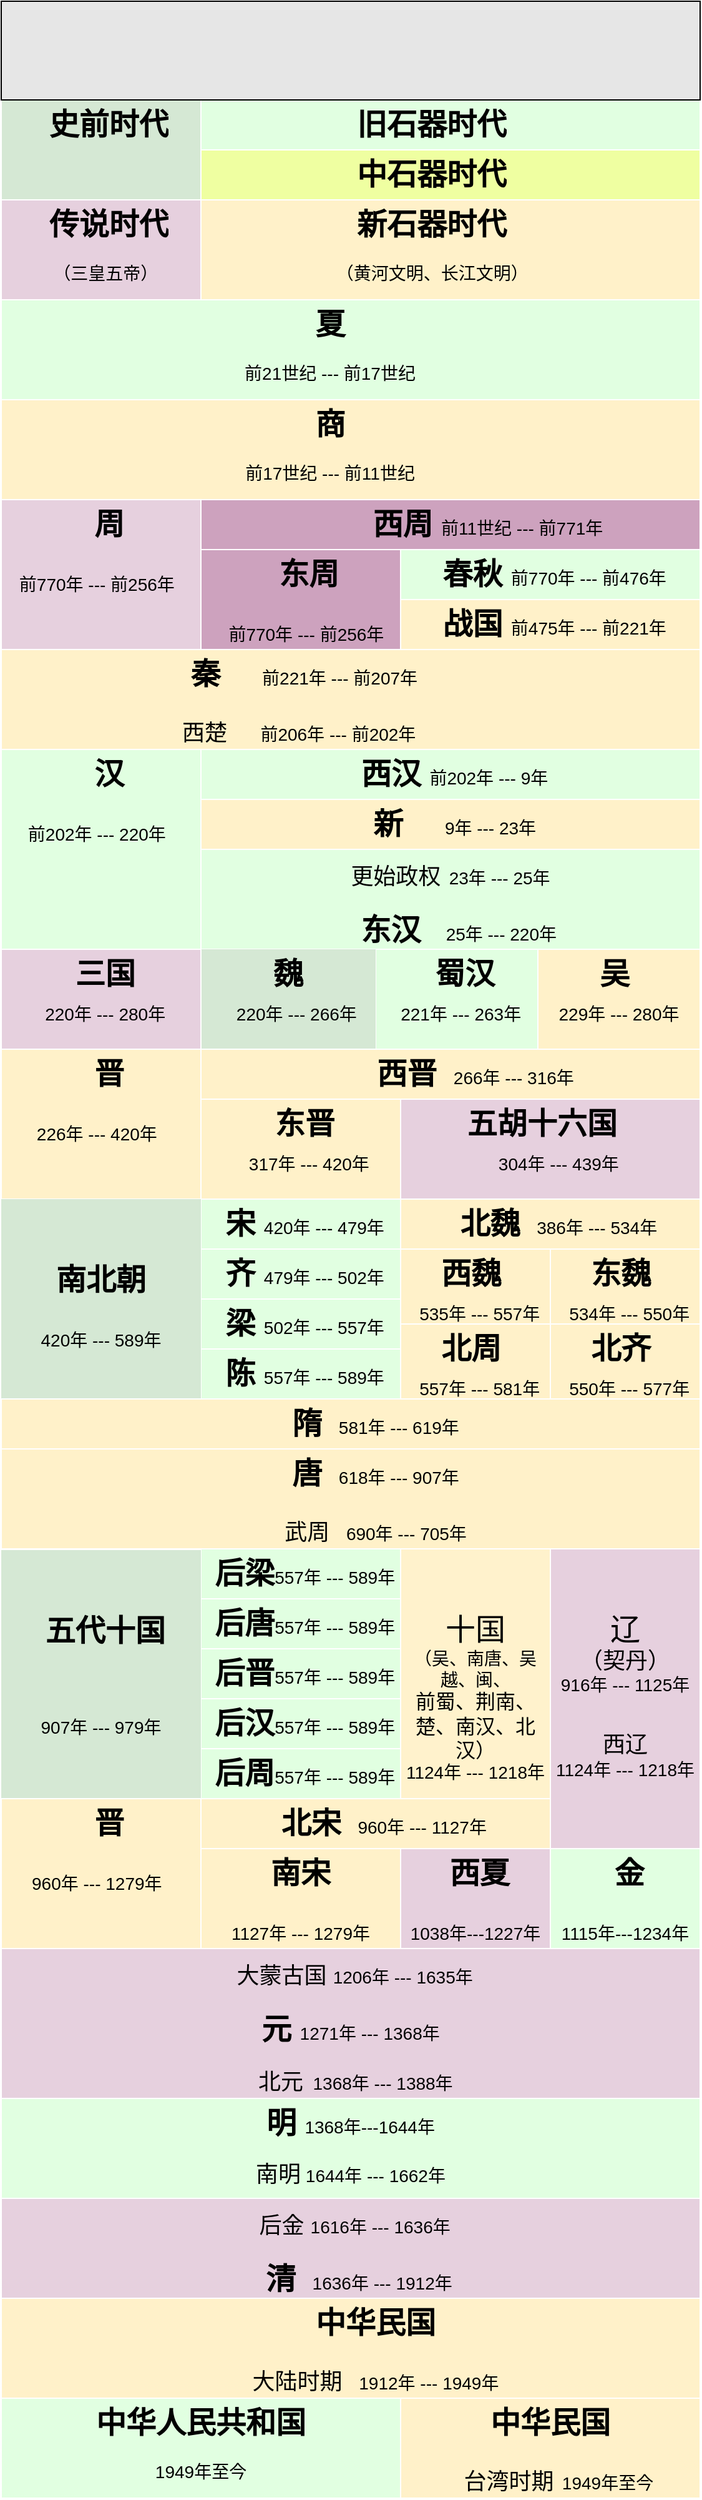 <mxfile version="22.1.0" type="github">
  <diagram id="6a731a19-8d31-9384-78a2-239565b7b9f0" name="Page-1">
    <mxGraphModel dx="1266" dy="661" grid="1" gridSize="10" guides="1" tooltips="1" connect="1" arrows="1" fold="1" page="1" pageScale="1" pageWidth="1169" pageHeight="827" background="none" math="0" shadow="0">
      <root>
        <mxCell id="0" />
        <mxCell id="1" parent="0" />
        <mxCell id="AQpUIIA8IxHW-rEb-FIZ-8" value="&lt;h1&gt;&amp;nbsp; &amp;nbsp; &amp;nbsp; &amp;nbsp; &amp;nbsp; &amp;nbsp; &amp;nbsp; &amp;nbsp; &amp;nbsp; 旧石器时代&lt;/h1&gt;" style="text;html=1;strokeColor=#FFFFFF;fillColor=#E1FFE1;spacing=5;spacingTop=-20;whiteSpace=wrap;overflow=hidden;rounded=0;" vertex="1" parent="1">
          <mxGeometry x="520" y="119" width="400" height="40" as="geometry" />
        </mxCell>
        <mxCell id="AQpUIIA8IxHW-rEb-FIZ-13" value="&lt;h1&gt;&amp;nbsp; &amp;nbsp; &amp;nbsp; &amp;nbsp; &amp;nbsp; &amp;nbsp; &amp;nbsp; &amp;nbsp; &amp;nbsp; 中石器时代&lt;/h1&gt;" style="text;html=1;strokeColor=#FFFFFF;fillColor=#EFFFA1;spacing=5;spacingTop=-20;whiteSpace=wrap;overflow=hidden;rounded=0;" vertex="1" parent="1">
          <mxGeometry x="520" y="159" width="400" height="40" as="geometry" />
        </mxCell>
        <mxCell id="AQpUIIA8IxHW-rEb-FIZ-14" value="&lt;h1&gt;&amp;nbsp; &amp;nbsp; &amp;nbsp; &amp;nbsp; &amp;nbsp; &amp;nbsp; &amp;nbsp; &amp;nbsp; &amp;nbsp; 新石器时代&lt;/h1&gt;&lt;div&gt;&amp;nbsp; &amp;nbsp; &amp;nbsp; &amp;nbsp; &amp;nbsp; &amp;nbsp; &amp;nbsp; &amp;nbsp; &amp;nbsp; &amp;nbsp; &amp;nbsp; &amp;nbsp; &amp;nbsp; &amp;nbsp; &amp;nbsp; &amp;nbsp;&lt;font style=&quot;font-size: 14px;&quot;&gt;（黄河文明、长江文明）&lt;/font&gt;&lt;/div&gt;" style="text;html=1;strokeColor=#FFFFFF;fillColor=#FFF1C9;spacing=5;spacingTop=-20;whiteSpace=wrap;overflow=hidden;rounded=0;" vertex="1" parent="1">
          <mxGeometry x="520" y="199" width="400" height="80" as="geometry" />
        </mxCell>
        <mxCell id="AQpUIIA8IxHW-rEb-FIZ-17" value="&lt;h1&gt;&amp;nbsp; &amp;nbsp; &amp;nbsp;史前时代&lt;/h1&gt;" style="text;html=1;strokeColor=#FFFFFF;fillColor=#D5E8D4;spacing=5;spacingTop=-20;whiteSpace=wrap;overflow=hidden;rounded=0;align=left;" vertex="1" parent="1">
          <mxGeometry x="360" y="119" width="160" height="80" as="geometry" />
        </mxCell>
        <mxCell id="AQpUIIA8IxHW-rEb-FIZ-18" value="&lt;h1&gt;&amp;nbsp; &amp;nbsp; &amp;nbsp;传说时代&lt;/h1&gt;&lt;div&gt;&amp;nbsp; &amp;nbsp; &amp;nbsp; &amp;nbsp; &amp;nbsp; &amp;nbsp;&lt;font style=&quot;font-size: 14px;&quot;&gt;（三皇五帝）&lt;/font&gt;&lt;/div&gt;" style="text;html=1;strokeColor=#FFFFFF;fillColor=#E6D0DE;spacing=5;spacingTop=-20;whiteSpace=wrap;overflow=hidden;rounded=0;align=left;" vertex="1" parent="1">
          <mxGeometry x="360" y="199" width="160" height="80" as="geometry" />
        </mxCell>
        <mxCell id="AQpUIIA8IxHW-rEb-FIZ-21" value="&lt;h1&gt;&amp;nbsp; &amp;nbsp; &amp;nbsp; &amp;nbsp; &amp;nbsp;西周&amp;nbsp;&lt;font style=&quot;font-weight: normal; font-size: 14px;&quot;&gt;前11世纪 --- 前771年&lt;/font&gt;&lt;/h1&gt;" style="text;html=1;strokeColor=#FFFFFF;fillColor=#CDA2BE;spacing=5;spacingTop=-20;whiteSpace=wrap;overflow=hidden;rounded=0;align=center;" vertex="1" parent="1">
          <mxGeometry x="520" y="439" width="400" height="40" as="geometry" />
        </mxCell>
        <mxCell id="AQpUIIA8IxHW-rEb-FIZ-22" value="&lt;h1&gt;&amp;nbsp;春秋&amp;nbsp;&lt;font style=&quot;font-weight: normal; font-size: 14px;&quot;&gt;前770年 --- 前476年&lt;/font&gt;&lt;/h1&gt;" style="text;html=1;strokeColor=#FFFFFF;fillColor=#E1FFE1;spacing=5;spacingTop=-20;whiteSpace=wrap;overflow=hidden;rounded=0;align=center;" vertex="1" parent="1">
          <mxGeometry x="680" y="479" width="240" height="40" as="geometry" />
        </mxCell>
        <mxCell id="AQpUIIA8IxHW-rEb-FIZ-23" value="&lt;h1&gt;&amp;nbsp;战国&amp;nbsp;&lt;font style=&quot;font-weight: normal; font-size: 14px;&quot;&gt;前475年 --- 前221年&lt;/font&gt;&lt;/h1&gt;" style="text;html=1;strokeColor=#FFFFFF;fillColor=#FFF1C9;spacing=5;spacingTop=-20;whiteSpace=wrap;overflow=hidden;rounded=0;align=center;" vertex="1" parent="1">
          <mxGeometry x="680" y="519" width="240" height="40" as="geometry" />
        </mxCell>
        <mxCell id="AQpUIIA8IxHW-rEb-FIZ-24" value="&lt;h1&gt;&amp;nbsp; 东周&lt;/h1&gt;&lt;h1&gt;&lt;span style=&quot;font-weight: normal;&quot;&gt;&lt;font style=&quot;font-size: 14px;&quot;&gt;&amp;nbsp; &amp;nbsp; 前770年 --- 前256年&lt;/font&gt;&lt;/span&gt;&amp;nbsp;&lt;/h1&gt;" style="text;html=1;strokeColor=#FFFFFF;fillColor=#CDA2BE;spacing=5;spacingTop=-20;whiteSpace=wrap;overflow=hidden;rounded=0;align=center;" vertex="1" parent="1">
          <mxGeometry x="520" y="479" width="160" height="80" as="geometry" />
        </mxCell>
        <mxCell id="AQpUIIA8IxHW-rEb-FIZ-27" value="&lt;h1&gt;&amp;nbsp; &amp;nbsp; &amp;nbsp; &amp;nbsp; &amp;nbsp; &amp;nbsp; &amp;nbsp; &amp;nbsp; &amp;nbsp; &amp;nbsp; &amp;nbsp; 秦&amp;nbsp; &amp;nbsp; &amp;nbsp;&lt;span style=&quot;font-weight: normal;&quot;&gt;&lt;font style=&quot;font-size: 14px;&quot;&gt;前221年 --- 前207年&lt;/font&gt;&lt;/span&gt;&lt;/h1&gt;&lt;div&gt;&lt;h1 style=&quot;border-color: var(--border-color);&quot;&gt;&amp;nbsp; &amp;nbsp; &amp;nbsp; &amp;nbsp; &amp;nbsp; &amp;nbsp; &amp;nbsp; &amp;nbsp; &amp;nbsp; &amp;nbsp; &amp;nbsp;&lt;span style=&quot;font-weight: normal;&quot;&gt;&lt;font style=&quot;font-size: 18px;&quot;&gt;西楚&lt;/font&gt;&amp;nbsp; &amp;nbsp;&amp;nbsp;&lt;/span&gt;&lt;font style=&quot;font-size: 14px; font-weight: normal;&quot;&gt;前206年 --- 前202年&lt;/font&gt;&lt;/h1&gt;&lt;/div&gt;" style="text;html=1;strokeColor=#FFFFFF;fillColor=#FFF1C9;spacing=5;spacingTop=-20;whiteSpace=wrap;overflow=hidden;rounded=0;" vertex="1" parent="1">
          <mxGeometry x="360" y="559" width="560" height="80" as="geometry" />
        </mxCell>
        <mxCell id="AQpUIIA8IxHW-rEb-FIZ-28" value="&lt;h1&gt;&amp;nbsp; 汉&lt;/h1&gt;&lt;h1&gt;&lt;span style=&quot;font-weight: normal;&quot;&gt;&lt;font style=&quot;font-size: 14px;&quot;&gt;前202年 --- 220年&lt;/font&gt;&lt;/span&gt;&amp;nbsp;&lt;/h1&gt;" style="text;html=1;strokeColor=#FFFFFF;fillColor=#E1FFE1;spacing=5;spacingTop=-20;whiteSpace=wrap;overflow=hidden;rounded=0;align=center;" vertex="1" parent="1">
          <mxGeometry x="360" y="639" width="160" height="160" as="geometry" />
        </mxCell>
        <mxCell id="AQpUIIA8IxHW-rEb-FIZ-19" value="&lt;h1&gt;&amp;nbsp; &amp;nbsp; &amp;nbsp; &amp;nbsp; &amp;nbsp; &amp;nbsp; &amp;nbsp; &amp;nbsp; &amp;nbsp; &amp;nbsp; &amp;nbsp; &amp;nbsp; &amp;nbsp; &amp;nbsp; &amp;nbsp; &amp;nbsp; &amp;nbsp; &amp;nbsp; &amp;nbsp;夏&lt;/h1&gt;&lt;div&gt;&amp;nbsp; &amp;nbsp; &amp;nbsp; &amp;nbsp; &amp;nbsp; &amp;nbsp; &amp;nbsp; &amp;nbsp; &amp;nbsp; &amp;nbsp; &amp;nbsp; &amp;nbsp; &amp;nbsp; &amp;nbsp; &amp;nbsp; &amp;nbsp; &amp;nbsp; &amp;nbsp; &amp;nbsp; &amp;nbsp; &amp;nbsp; &amp;nbsp; &amp;nbsp; &amp;nbsp; &amp;nbsp; &amp;nbsp; &amp;nbsp; &amp;nbsp; &amp;nbsp;&lt;font style=&quot;font-size: 14px;&quot;&gt;前21世纪 --- 前17世纪&lt;/font&gt;&lt;/div&gt;" style="text;html=1;strokeColor=#FFFFFF;fillColor=#E1FFE1;spacing=5;spacingTop=-20;whiteSpace=wrap;overflow=hidden;rounded=0;" vertex="1" parent="1">
          <mxGeometry x="360" y="279" width="560" height="80" as="geometry" />
        </mxCell>
        <mxCell id="AQpUIIA8IxHW-rEb-FIZ-20" value="&lt;h1&gt;&amp;nbsp; &amp;nbsp; &amp;nbsp; &amp;nbsp; &amp;nbsp; &amp;nbsp; &amp;nbsp; &amp;nbsp; &amp;nbsp; &amp;nbsp; &amp;nbsp; &amp;nbsp; &amp;nbsp; &amp;nbsp; &amp;nbsp; &amp;nbsp; &amp;nbsp; &amp;nbsp; &amp;nbsp;商&lt;/h1&gt;&lt;div&gt;&amp;nbsp; &amp;nbsp; &amp;nbsp; &amp;nbsp; &amp;nbsp; &amp;nbsp; &amp;nbsp; &amp;nbsp; &amp;nbsp; &amp;nbsp; &amp;nbsp; &amp;nbsp; &amp;nbsp; &amp;nbsp; &amp;nbsp; &amp;nbsp; &amp;nbsp; &amp;nbsp; &amp;nbsp; &amp;nbsp; &amp;nbsp; &amp;nbsp; &amp;nbsp; &amp;nbsp; &amp;nbsp; &amp;nbsp; &amp;nbsp; &amp;nbsp;&amp;nbsp;&lt;font style=&quot;font-size: 14px;&quot;&gt; 前17世纪 --- 前11世纪&lt;/font&gt;&lt;/div&gt;" style="text;html=1;strokeColor=#FFFFFF;fillColor=#FFF1C9;spacing=5;spacingTop=-20;whiteSpace=wrap;overflow=hidden;rounded=0;" vertex="1" parent="1">
          <mxGeometry x="360" y="359" width="560" height="80" as="geometry" />
        </mxCell>
        <mxCell id="AQpUIIA8IxHW-rEb-FIZ-26" value="&lt;h1&gt;&amp;nbsp; 周&lt;/h1&gt;&lt;h1&gt;&lt;span style=&quot;font-weight: normal;&quot;&gt;&lt;font style=&quot;font-size: 14px;&quot;&gt;前770年 --- 前256年&lt;/font&gt;&lt;/span&gt;&amp;nbsp;&lt;/h1&gt;" style="text;html=1;strokeColor=#FFFFFF;fillColor=#E6D0DE;spacing=5;spacingTop=-20;whiteSpace=wrap;overflow=hidden;rounded=0;align=center;" vertex="1" parent="1">
          <mxGeometry x="360" y="439" width="160" height="120" as="geometry" />
        </mxCell>
        <mxCell id="AQpUIIA8IxHW-rEb-FIZ-29" value="&lt;h1&gt;&amp;nbsp;西汉&amp;nbsp;&lt;font style=&quot;font-weight: normal; font-size: 14px;&quot;&gt;前202年 --- 9年&lt;/font&gt;&lt;/h1&gt;" style="text;html=1;strokeColor=#FFFFFF;fillColor=#E1FFE1;spacing=5;spacingTop=-20;whiteSpace=wrap;overflow=hidden;rounded=0;align=center;" vertex="1" parent="1">
          <mxGeometry x="520" y="639" width="400" height="40" as="geometry" />
        </mxCell>
        <mxCell id="AQpUIIA8IxHW-rEb-FIZ-30" value="&lt;h1&gt;&lt;span style=&quot;font-weight: normal;&quot;&gt;&lt;font style=&quot;font-size: 18px;&quot;&gt;更始政权&lt;/font&gt;&lt;/span&gt;&amp;nbsp;&lt;font style=&quot;font-weight: normal; font-size: 14px;&quot;&gt;23年 --- 25年&lt;/font&gt;&lt;/h1&gt;&lt;h1&gt;&amp;nbsp; 东汉&amp;nbsp; &amp;nbsp;&lt;font style=&quot;font-size: 14px; font-weight: normal;&quot;&gt;25年 --- 220年&lt;/font&gt;&lt;/h1&gt;" style="text;html=1;strokeColor=#FFFFFF;fillColor=#E1FFE1;spacing=5;spacingTop=-20;whiteSpace=wrap;overflow=hidden;rounded=0;align=center;" vertex="1" parent="1">
          <mxGeometry x="520" y="719" width="400" height="80" as="geometry" />
        </mxCell>
        <mxCell id="AQpUIIA8IxHW-rEb-FIZ-31" value="&lt;h1&gt;&amp;nbsp;新&amp;nbsp; &amp;nbsp; &amp;nbsp;&lt;font style=&quot;font-weight: normal; font-size: 14px;&quot;&gt;9年 --- 23年&lt;/font&gt;&lt;/h1&gt;" style="text;html=1;strokeColor=#FFFFFF;fillColor=#FFF1C9;spacing=5;spacingTop=-20;whiteSpace=wrap;overflow=hidden;rounded=0;align=center;" vertex="1" parent="1">
          <mxGeometry x="520" y="679" width="400" height="40" as="geometry" />
        </mxCell>
        <mxCell id="AQpUIIA8IxHW-rEb-FIZ-34" value="&lt;h1&gt;&amp;nbsp; &amp;nbsp; &amp;nbsp;蜀汉&amp;nbsp; &amp;nbsp; &amp;nbsp;&lt;font style=&quot;font-size: 14px; font-weight: normal;&quot;&gt;221&lt;font style=&quot;background-color: initial;&quot;&gt;年 --- 263年&lt;/font&gt;&lt;/font&gt;&lt;/h1&gt;" style="text;html=1;strokeColor=#FFFFFF;fillColor=#E1FFE1;spacing=5;spacingTop=-20;whiteSpace=wrap;overflow=hidden;rounded=0;align=center;" vertex="1" parent="1">
          <mxGeometry x="660" y="799" width="130" height="80" as="geometry" />
        </mxCell>
        <mxCell id="AQpUIIA8IxHW-rEb-FIZ-35" value="&lt;h1&gt;&amp;nbsp; &amp;nbsp; &amp;nbsp; 吴&amp;nbsp; &amp;nbsp; &amp;nbsp; &amp;nbsp; &lt;font style=&quot;font-size: 14px;&quot;&gt;&lt;span style=&quot;font-weight: normal;&quot;&gt;22&lt;font style=&quot;&quot;&gt;9年&lt;/font&gt;&lt;/span&gt;&lt;font style=&quot;font-weight: normal;&quot;&gt; --- 280年&lt;/font&gt;&lt;/font&gt;&lt;/h1&gt;" style="text;html=1;strokeColor=#FFFFFF;fillColor=#FFF1C9;spacing=5;spacingTop=-20;whiteSpace=wrap;overflow=hidden;rounded=0;align=center;" vertex="1" parent="1">
          <mxGeometry x="790" y="799" width="130" height="80" as="geometry" />
        </mxCell>
        <mxCell id="AQpUIIA8IxHW-rEb-FIZ-36" value="&lt;h1&gt;&amp;nbsp; &amp;nbsp; &amp;nbsp;魏&amp;nbsp; &amp;nbsp; &amp;nbsp; &amp;nbsp;&amp;nbsp;&lt;font style=&quot;font-size: 14px; font-weight: normal;&quot;&gt;220&lt;font style=&quot;background-color: initial;&quot;&gt;年 --- 266年&lt;/font&gt;&lt;/font&gt;&lt;/h1&gt;" style="text;html=1;strokeColor=none;fillColor=#D5E8D4;spacing=5;spacingTop=-20;whiteSpace=wrap;overflow=hidden;rounded=0;align=center;" vertex="1" parent="1">
          <mxGeometry x="520" y="799" width="140" height="80" as="geometry" />
        </mxCell>
        <mxCell id="AQpUIIA8IxHW-rEb-FIZ-37" value="&lt;h1&gt;&amp;nbsp; &amp;nbsp; &amp;nbsp; &amp;nbsp; 三国&amp;nbsp; &amp;nbsp; &amp;nbsp; &amp;nbsp; &amp;nbsp;&lt;font style=&quot;font-size: 14px; font-weight: normal;&quot;&gt;220&lt;font style=&quot;background-color: initial;&quot;&gt;年 --- 280年&lt;/font&gt;&lt;/font&gt;&lt;/h1&gt;" style="text;html=1;strokeColor=#FFFFFF;fillColor=#E6D0DE;spacing=5;spacingTop=-20;whiteSpace=wrap;overflow=hidden;rounded=0;align=center;shadow=0;" vertex="1" parent="1">
          <mxGeometry x="360" y="799" width="160" height="80" as="geometry" />
        </mxCell>
        <mxCell id="AQpUIIA8IxHW-rEb-FIZ-39" value="&lt;h1&gt;&amp;nbsp; &amp;nbsp; &amp;nbsp; 西晋&amp;nbsp;&amp;nbsp;&lt;font style=&quot;font-size: 14px;&quot;&gt;&lt;span style=&quot;font-weight: normal;&quot;&gt;266&lt;font style=&quot;&quot;&gt;年&lt;/font&gt;&lt;/span&gt;&lt;font style=&quot;font-weight: normal;&quot;&gt; --- 316年&lt;/font&gt;&lt;/font&gt;&lt;/h1&gt;" style="text;html=1;strokeColor=#FFFFFF;fillColor=#FFF1C9;spacing=5;spacingTop=-20;whiteSpace=wrap;overflow=hidden;rounded=0;align=center;" vertex="1" parent="1">
          <mxGeometry x="520" y="879" width="400" height="40" as="geometry" />
        </mxCell>
        <mxCell id="AQpUIIA8IxHW-rEb-FIZ-40" value="&lt;h1&gt;&amp;nbsp; 晋&lt;/h1&gt;&lt;h1&gt;&lt;span style=&quot;font-weight: normal;&quot;&gt;&lt;font style=&quot;font-size: 14px;&quot;&gt;226年 --- 420年&lt;/font&gt;&lt;/span&gt;&amp;nbsp;&lt;/h1&gt;" style="text;html=1;strokeColor=#FFFFFF;fillColor=#FFF1C9;spacing=5;spacingTop=-20;whiteSpace=wrap;overflow=hidden;rounded=0;align=center;" vertex="1" parent="1">
          <mxGeometry x="360" y="879" width="160" height="120" as="geometry" />
        </mxCell>
        <mxCell id="AQpUIIA8IxHW-rEb-FIZ-41" value="&lt;h1&gt;&amp;nbsp; &amp;nbsp; &amp;nbsp; 东晋&amp;nbsp; &amp;nbsp; &amp;nbsp; &amp;nbsp;&amp;nbsp;&lt;font style=&quot;font-size: 14px;&quot;&gt;&lt;span style=&quot;font-weight: normal;&quot;&gt;317&lt;font style=&quot;&quot;&gt;年&lt;/font&gt;&lt;/span&gt;&lt;font style=&quot;font-weight: normal;&quot;&gt; --- 420年&lt;/font&gt;&lt;/font&gt;&lt;/h1&gt;" style="text;html=1;strokeColor=#FFFFFF;fillColor=#FFF1C9;spacing=5;spacingTop=-20;whiteSpace=wrap;overflow=hidden;rounded=0;align=center;" vertex="1" parent="1">
          <mxGeometry x="520" y="919" width="160" height="80" as="geometry" />
        </mxCell>
        <mxCell id="AQpUIIA8IxHW-rEb-FIZ-42" value="&lt;h1&gt;&amp;nbsp; &amp;nbsp; &amp;nbsp;五胡十六国&amp;nbsp; &amp;nbsp; &amp;nbsp; &amp;nbsp; &amp;nbsp;&amp;nbsp;&lt;font style=&quot;font-size: 14px; font-weight: normal;&quot;&gt;304&lt;font style=&quot;background-color: initial;&quot;&gt;年 --- 439年&lt;/font&gt;&lt;/font&gt;&lt;/h1&gt;" style="text;html=1;strokeColor=#FFFFFF;fillColor=#E6D0DE;spacing=5;spacingTop=-20;whiteSpace=wrap;overflow=hidden;rounded=0;align=center;shadow=0;" vertex="1" parent="1">
          <mxGeometry x="680" y="919" width="240" height="80" as="geometry" />
        </mxCell>
        <mxCell id="AQpUIIA8IxHW-rEb-FIZ-43" value="&lt;h1&gt;&amp;nbsp;宋&amp;nbsp;&lt;font style=&quot;font-weight: normal; font-size: 14px;&quot;&gt;420年 --- 479年&lt;/font&gt;&lt;/h1&gt;" style="text;html=1;strokeColor=#FFFFFF;fillColor=#E1FFE1;spacing=5;spacingTop=-20;whiteSpace=wrap;overflow=hidden;rounded=0;align=center;" vertex="1" parent="1">
          <mxGeometry x="520" y="999" width="160" height="40" as="geometry" />
        </mxCell>
        <mxCell id="AQpUIIA8IxHW-rEb-FIZ-44" value="&lt;h1&gt;&amp;nbsp;齐&amp;nbsp;&lt;font style=&quot;font-weight: normal; font-size: 14px;&quot;&gt;479年 --- 502年&lt;/font&gt;&lt;/h1&gt;" style="text;html=1;strokeColor=#FFFFFF;fillColor=#E1FFE1;spacing=5;spacingTop=-20;whiteSpace=wrap;overflow=hidden;rounded=0;align=center;" vertex="1" parent="1">
          <mxGeometry x="520" y="1039" width="160" height="40" as="geometry" />
        </mxCell>
        <mxCell id="AQpUIIA8IxHW-rEb-FIZ-45" value="&lt;h1&gt;&amp;nbsp;梁&amp;nbsp;&lt;font style=&quot;font-weight: normal; font-size: 14px;&quot;&gt;502年 --- 557年&lt;/font&gt;&lt;/h1&gt;" style="text;html=1;strokeColor=#FFFFFF;fillColor=#E1FFE1;spacing=5;spacingTop=-20;whiteSpace=wrap;overflow=hidden;rounded=0;align=center;" vertex="1" parent="1">
          <mxGeometry x="520" y="1079" width="160" height="40" as="geometry" />
        </mxCell>
        <mxCell id="AQpUIIA8IxHW-rEb-FIZ-46" value="&lt;h1&gt;&amp;nbsp;陈&amp;nbsp;&lt;font style=&quot;font-weight: normal; font-size: 14px;&quot;&gt;557年 --- 589年&lt;/font&gt;&lt;/h1&gt;" style="text;html=1;strokeColor=#FFFFFF;fillColor=#E1FFE1;spacing=5;spacingTop=-20;whiteSpace=wrap;overflow=hidden;rounded=0;align=center;" vertex="1" parent="1">
          <mxGeometry x="520" y="1119" width="160" height="40" as="geometry" />
        </mxCell>
        <mxCell id="AQpUIIA8IxHW-rEb-FIZ-47" value="&lt;h1&gt;&amp;nbsp; 北魏&amp;nbsp;&amp;nbsp;&lt;font style=&quot;font-size: 14px;&quot;&gt;&lt;span style=&quot;font-weight: normal;&quot;&gt;386&lt;font style=&quot;&quot;&gt;年&lt;/font&gt;&lt;/span&gt;&lt;font style=&quot;font-weight: normal;&quot;&gt; --- 534年&lt;/font&gt;&lt;/font&gt;&lt;/h1&gt;" style="text;html=1;strokeColor=#FFFFFF;fillColor=#FFF1C9;spacing=5;spacingTop=-20;whiteSpace=wrap;overflow=hidden;rounded=0;align=center;" vertex="1" parent="1">
          <mxGeometry x="680" y="999" width="240" height="40" as="geometry" />
        </mxCell>
        <mxCell id="AQpUIIA8IxHW-rEb-FIZ-48" value="&lt;h1&gt;&amp;nbsp; 西魏&amp;nbsp; &amp;nbsp; &amp;nbsp;&lt;font style=&quot;font-size: 14px;&quot;&gt;&lt;span style=&quot;font-weight: normal;&quot;&gt;535&lt;font style=&quot;&quot;&gt;年&lt;/font&gt;&lt;/span&gt;&lt;font style=&quot;font-weight: normal;&quot;&gt; --- 557年&lt;/font&gt;&lt;/font&gt;&lt;/h1&gt;" style="text;html=1;strokeColor=#FFFFFF;fillColor=#FFF1C9;spacing=5;spacingTop=-20;whiteSpace=wrap;overflow=hidden;rounded=0;align=center;" vertex="1" parent="1">
          <mxGeometry x="680" y="1039" width="120" height="60" as="geometry" />
        </mxCell>
        <mxCell id="AQpUIIA8IxHW-rEb-FIZ-49" value="&lt;h1&gt;&amp;nbsp; 东魏&amp;nbsp; &amp;nbsp; &amp;nbsp;&lt;font style=&quot;font-size: 14px;&quot;&gt;&lt;span style=&quot;font-weight: normal;&quot;&gt;534&lt;font style=&quot;&quot;&gt;年&lt;/font&gt;&lt;/span&gt;&lt;font style=&quot;font-weight: normal;&quot;&gt; --- 550年&lt;/font&gt;&lt;/font&gt;&lt;/h1&gt;" style="text;html=1;strokeColor=#FFFFFF;fillColor=#FFF1C9;spacing=5;spacingTop=-20;whiteSpace=wrap;overflow=hidden;rounded=0;align=center;" vertex="1" parent="1">
          <mxGeometry x="800" y="1039" width="120" height="60" as="geometry" />
        </mxCell>
        <mxCell id="AQpUIIA8IxHW-rEb-FIZ-50" value="&lt;h1&gt;&amp;nbsp; 北周&amp;nbsp; &amp;nbsp; &amp;nbsp;&lt;font style=&quot;font-size: 14px;&quot;&gt;&lt;span style=&quot;font-weight: normal;&quot;&gt;557&lt;font style=&quot;&quot;&gt;年&lt;/font&gt;&lt;/span&gt;&lt;font style=&quot;font-weight: normal;&quot;&gt; --- 581年&lt;/font&gt;&lt;/font&gt;&lt;/h1&gt;" style="text;html=1;strokeColor=#FFFFFF;fillColor=#FFF1C9;spacing=5;spacingTop=-20;whiteSpace=wrap;overflow=hidden;rounded=0;align=center;" vertex="1" parent="1">
          <mxGeometry x="680" y="1099" width="120" height="60" as="geometry" />
        </mxCell>
        <mxCell id="AQpUIIA8IxHW-rEb-FIZ-51" value="&lt;h1&gt;&amp;nbsp; 北齐&amp;nbsp; &amp;nbsp; &amp;nbsp;&lt;font style=&quot;font-size: 14px;&quot;&gt;&lt;span style=&quot;font-weight: normal;&quot;&gt;550&lt;font style=&quot;&quot;&gt;年&lt;/font&gt;&lt;/span&gt;&lt;font style=&quot;font-weight: normal;&quot;&gt; --- 577年&lt;/font&gt;&lt;/font&gt;&lt;/h1&gt;" style="text;html=1;strokeColor=#FFFFFF;fillColor=#FFF1C9;spacing=5;spacingTop=-20;whiteSpace=wrap;overflow=hidden;rounded=0;align=center;" vertex="1" parent="1">
          <mxGeometry x="800" y="1099" width="120" height="60" as="geometry" />
        </mxCell>
        <mxCell id="AQpUIIA8IxHW-rEb-FIZ-52" value="&lt;h1&gt;&amp;nbsp; &amp;nbsp; &amp;nbsp;&lt;/h1&gt;&lt;h1&gt;&amp;nbsp; &amp;nbsp; &amp;nbsp;南北朝&amp;nbsp; &amp;nbsp; &amp;nbsp;&lt;/h1&gt;&lt;h1&gt;&lt;font style=&quot;font-size: 14px; font-weight: normal; background-color: initial;&quot;&gt;420年 --- 589年&lt;/font&gt;&lt;br&gt;&lt;/h1&gt;" style="text;html=1;strokeColor=none;fillColor=#D5E8D4;spacing=5;spacingTop=-20;whiteSpace=wrap;overflow=hidden;rounded=0;align=center;" vertex="1" parent="1">
          <mxGeometry x="360" y="999" width="160" height="160" as="geometry" />
        </mxCell>
        <mxCell id="AQpUIIA8IxHW-rEb-FIZ-55" value="&lt;h1&gt;&amp;nbsp; &amp;nbsp; &amp;nbsp; 隋&amp;nbsp;&amp;nbsp;&lt;font style=&quot;font-size: 14px;&quot;&gt;&lt;span style=&quot;font-weight: normal;&quot;&gt;581&lt;font style=&quot;&quot;&gt;年&lt;/font&gt;&lt;/span&gt;&lt;font style=&quot;font-weight: normal;&quot;&gt; --- 619年&lt;/font&gt;&lt;/font&gt;&lt;/h1&gt;" style="text;html=1;strokeColor=#FFFFFF;fillColor=#FFF1C9;spacing=5;spacingTop=-20;whiteSpace=wrap;overflow=hidden;rounded=0;align=center;" vertex="1" parent="1">
          <mxGeometry x="360" y="1159" width="560" height="40" as="geometry" />
        </mxCell>
        <mxCell id="AQpUIIA8IxHW-rEb-FIZ-56" value="&lt;h1&gt;&amp;nbsp; &amp;nbsp; &amp;nbsp; 唐&amp;nbsp;&amp;nbsp;&lt;font style=&quot;font-size: 14px;&quot;&gt;&lt;span style=&quot;font-weight: normal;&quot;&gt;618&lt;font style=&quot;&quot;&gt;年&lt;/font&gt;&lt;/span&gt;&lt;font style=&quot;font-weight: normal;&quot;&gt; --- 907年&lt;/font&gt;&lt;/font&gt;&lt;/h1&gt;&lt;h1&gt;&amp;nbsp; &amp;nbsp; &amp;nbsp; &lt;span style=&quot;font-weight: normal;&quot;&gt;&lt;font style=&quot;font-size: 18px;&quot;&gt;武周&lt;/font&gt;&lt;/span&gt;&amp;nbsp;&amp;nbsp;&lt;font style=&quot;font-weight: normal; background-color: initial; border-color: var(--border-color); font-size: 14px;&quot;&gt;690&lt;font style=&quot;border-color: var(--border-color);&quot;&gt;年&lt;/font&gt;&lt;font style=&quot;border-color: var(--border-color);&quot;&gt;&amp;nbsp;--- 705年&lt;/font&gt;&lt;/font&gt;&lt;/h1&gt;" style="text;html=1;strokeColor=#FFFFFF;fillColor=#FFF1C9;spacing=5;spacingTop=-20;whiteSpace=wrap;overflow=hidden;rounded=0;align=center;" vertex="1" parent="1">
          <mxGeometry x="360" y="1199" width="560" height="80" as="geometry" />
        </mxCell>
        <mxCell id="AQpUIIA8IxHW-rEb-FIZ-57" value="&lt;h1&gt;&amp;nbsp;后梁&lt;font style=&quot;font-weight: normal; font-size: 14px;&quot;&gt;557年 --- 589年&lt;/font&gt;&lt;/h1&gt;" style="text;html=1;strokeColor=#FFFFFF;fillColor=#E1FFE1;spacing=5;spacingTop=-20;whiteSpace=wrap;overflow=hidden;rounded=0;align=center;" vertex="1" parent="1">
          <mxGeometry x="520" y="1279" width="160" height="40" as="geometry" />
        </mxCell>
        <mxCell id="AQpUIIA8IxHW-rEb-FIZ-58" value="&lt;h1&gt;&lt;br&gt;&lt;/h1&gt;&lt;div&gt;&lt;font style=&quot;font-size: 24px;&quot;&gt;辽&lt;/font&gt;&lt;/div&gt;&lt;div&gt;&lt;font style=&quot;font-size: 18px;&quot;&gt;（契丹）&lt;/font&gt;&lt;/div&gt;&lt;div&gt;&lt;font style=&quot;font-size: 14px;&quot;&gt;916年 --- 1125年&lt;/font&gt;&lt;/div&gt;&lt;div&gt;&lt;br&gt;&lt;/div&gt;&lt;div&gt;&lt;br&gt;&lt;/div&gt;&lt;div&gt;&lt;font style=&quot;font-size: 18px;&quot;&gt;西辽&lt;/font&gt;&lt;/div&gt;&lt;div&gt;&lt;font style=&quot;font-size: 14px;&quot;&gt;1124年 --- 1218年&lt;/font&gt;&lt;/div&gt;" style="text;html=1;strokeColor=#FFFFFF;fillColor=#E6D0DE;spacing=5;spacingTop=-20;whiteSpace=wrap;overflow=hidden;rounded=0;align=center;shadow=0;" vertex="1" parent="1">
          <mxGeometry x="800" y="1279" width="120" height="240" as="geometry" />
        </mxCell>
        <mxCell id="AQpUIIA8IxHW-rEb-FIZ-59" value="&lt;h1&gt;&lt;br&gt;&lt;/h1&gt;&lt;div&gt;&lt;font style=&quot;font-size: 24px;&quot;&gt;十国&lt;/font&gt;&lt;/div&gt;&lt;div&gt;&lt;font style=&quot;font-size: 14px;&quot;&gt;（吴、南唐、吴越、闽、&lt;/font&gt;&lt;/div&gt;&lt;div&gt;&lt;font size=&quot;3&quot; style=&quot;&quot;&gt;前蜀、荆南、&lt;/font&gt;&lt;/div&gt;&lt;div&gt;&lt;font size=&quot;3&quot; style=&quot;&quot;&gt;楚、南汉、北汉）&lt;/font&gt;&lt;/div&gt;&lt;div&gt;&lt;font style=&quot;font-size: 14px;&quot;&gt;1124年 --- 1218年&lt;/font&gt;&lt;/div&gt;" style="text;html=1;strokeColor=#FFFFFF;fillColor=#FFF2CC;spacing=5;spacingTop=-20;whiteSpace=wrap;overflow=hidden;rounded=0;align=center;shadow=0;" vertex="1" parent="1">
          <mxGeometry x="680" y="1279" width="120" height="200" as="geometry" />
        </mxCell>
        <mxCell id="AQpUIIA8IxHW-rEb-FIZ-60" value="&lt;h1&gt;&amp;nbsp;后唐&lt;font style=&quot;font-weight: normal; font-size: 14px;&quot;&gt;557年 --- 589年&lt;/font&gt;&lt;/h1&gt;" style="text;html=1;strokeColor=#FFFFFF;fillColor=#E1FFE1;spacing=5;spacingTop=-20;whiteSpace=wrap;overflow=hidden;rounded=0;align=center;" vertex="1" parent="1">
          <mxGeometry x="520" y="1319" width="160" height="40" as="geometry" />
        </mxCell>
        <mxCell id="AQpUIIA8IxHW-rEb-FIZ-61" value="&lt;h1&gt;&amp;nbsp;后晋&lt;font style=&quot;font-weight: normal; font-size: 14px;&quot;&gt;557年 --- 589年&lt;/font&gt;&lt;/h1&gt;" style="text;html=1;strokeColor=#FFFFFF;fillColor=#E1FFE1;spacing=5;spacingTop=-20;whiteSpace=wrap;overflow=hidden;rounded=0;align=center;" vertex="1" parent="1">
          <mxGeometry x="520" y="1359" width="160" height="40" as="geometry" />
        </mxCell>
        <mxCell id="AQpUIIA8IxHW-rEb-FIZ-62" value="&lt;h1&gt;&amp;nbsp;后汉&lt;font style=&quot;font-weight: normal; font-size: 14px;&quot;&gt;557年 --- 589年&lt;/font&gt;&lt;/h1&gt;" style="text;html=1;strokeColor=#FFFFFF;fillColor=#E1FFE1;spacing=5;spacingTop=-20;whiteSpace=wrap;overflow=hidden;rounded=0;align=center;" vertex="1" parent="1">
          <mxGeometry x="520" y="1399" width="160" height="40" as="geometry" />
        </mxCell>
        <mxCell id="AQpUIIA8IxHW-rEb-FIZ-63" value="&lt;h1&gt;&amp;nbsp;后周&lt;font style=&quot;font-weight: normal; font-size: 14px;&quot;&gt;557年 --- 589年&lt;/font&gt;&lt;/h1&gt;" style="text;html=1;strokeColor=#FFFFFF;fillColor=#E1FFE1;spacing=5;spacingTop=-20;whiteSpace=wrap;overflow=hidden;rounded=0;align=center;" vertex="1" parent="1">
          <mxGeometry x="520" y="1439" width="160" height="40" as="geometry" />
        </mxCell>
        <mxCell id="AQpUIIA8IxHW-rEb-FIZ-64" value="&lt;h1&gt;&amp;nbsp; &amp;nbsp; &amp;nbsp;&lt;/h1&gt;&lt;h1&gt;&amp;nbsp; &amp;nbsp; 五代十国&amp;nbsp; &amp;nbsp; &amp;nbsp;&lt;/h1&gt;&lt;h1&gt;&lt;font style=&quot;font-size: 14px; font-weight: normal; background-color: initial;&quot;&gt;907年 --- 979年&lt;/font&gt;&lt;br&gt;&lt;/h1&gt;" style="text;html=1;strokeColor=none;fillColor=#D5E8D4;spacing=5;spacingTop=-20;whiteSpace=wrap;overflow=hidden;rounded=0;align=center;" vertex="1" parent="1">
          <mxGeometry x="360" y="1280" width="160" height="199" as="geometry" />
        </mxCell>
        <mxCell id="AQpUIIA8IxHW-rEb-FIZ-65" value="&lt;h1&gt;&amp;nbsp; 晋&lt;/h1&gt;&lt;h1&gt;&lt;span style=&quot;font-weight: normal;&quot;&gt;&lt;font style=&quot;font-size: 14px;&quot;&gt;960年 --- 1279年&lt;/font&gt;&lt;/span&gt;&amp;nbsp;&lt;/h1&gt;" style="text;html=1;strokeColor=#FFFFFF;fillColor=#FFF1C9;spacing=5;spacingTop=-20;whiteSpace=wrap;overflow=hidden;rounded=0;align=center;" vertex="1" parent="1">
          <mxGeometry x="360" y="1479" width="160" height="120" as="geometry" />
        </mxCell>
        <mxCell id="AQpUIIA8IxHW-rEb-FIZ-66" value="&lt;h1&gt;&amp;nbsp; 北宋&amp;nbsp;&amp;nbsp;&lt;font style=&quot;font-size: 14px;&quot;&gt;&lt;span style=&quot;font-weight: normal;&quot;&gt;960&lt;font style=&quot;&quot;&gt;年&lt;/font&gt;&lt;/span&gt;&lt;font style=&quot;font-weight: normal;&quot;&gt; --- 1127年&lt;/font&gt;&lt;/font&gt;&lt;/h1&gt;" style="text;html=1;strokeColor=#FFFFFF;fillColor=#FFF1C9;spacing=5;spacingTop=-20;whiteSpace=wrap;overflow=hidden;rounded=0;align=center;" vertex="1" parent="1">
          <mxGeometry x="520" y="1479" width="280" height="40" as="geometry" />
        </mxCell>
        <mxCell id="AQpUIIA8IxHW-rEb-FIZ-67" value="&lt;h1&gt;&amp;nbsp; 南宋&amp;nbsp;&amp;nbsp;&lt;/h1&gt;&lt;h1&gt;&lt;font style=&quot;font-size: 14px;&quot;&gt;&lt;span style=&quot;font-weight: normal;&quot;&gt;&lt;font style=&quot;&quot;&gt;1127年&lt;/font&gt;&lt;/span&gt;&lt;font style=&quot;font-weight: normal;&quot;&gt; --- 1279年&lt;/font&gt;&lt;/font&gt;&lt;/h1&gt;" style="text;html=1;strokeColor=#FFFFFF;fillColor=#FFF1C9;spacing=5;spacingTop=-20;whiteSpace=wrap;overflow=hidden;rounded=0;align=center;" vertex="1" parent="1">
          <mxGeometry x="520" y="1519" width="160" height="80" as="geometry" />
        </mxCell>
        <mxCell id="AQpUIIA8IxHW-rEb-FIZ-68" value="&lt;h1&gt;&amp;nbsp;西夏&lt;/h1&gt;&lt;h1&gt;&lt;font style=&quot;font-weight: normal; font-size: 14px;&quot;&gt;1038年---1227年&lt;/font&gt;&lt;/h1&gt;" style="text;html=1;strokeColor=#FFFFFF;fillColor=#E6D0DE;spacing=5;spacingTop=-20;whiteSpace=wrap;overflow=hidden;rounded=0;align=center;" vertex="1" parent="1">
          <mxGeometry x="680" y="1519" width="120" height="80" as="geometry" />
        </mxCell>
        <mxCell id="AQpUIIA8IxHW-rEb-FIZ-69" value="&lt;h1&gt;&amp;nbsp;金&lt;/h1&gt;&lt;h1&gt;&lt;font style=&quot;font-weight: normal; font-size: 14px;&quot;&gt;1115年---1234年&lt;/font&gt;&lt;/h1&gt;" style="text;html=1;strokeColor=#FFFFFF;fillColor=#E1FFE1;spacing=5;spacingTop=-20;whiteSpace=wrap;overflow=hidden;rounded=0;align=center;" vertex="1" parent="1">
          <mxGeometry x="800" y="1519" width="120" height="80" as="geometry" />
        </mxCell>
        <mxCell id="AQpUIIA8IxHW-rEb-FIZ-70" value="&lt;h1&gt;&amp;nbsp;&lt;span style=&quot;font-weight: normal;&quot;&gt;&lt;font style=&quot;font-size: 18px;&quot;&gt;大蒙古国 &lt;/font&gt;&lt;font style=&quot;font-size: 14px;&quot;&gt;1206年 --- 1635年&lt;/font&gt;&lt;/span&gt;&lt;/h1&gt;&lt;div&gt;&lt;font style=&quot;&quot;&gt;&lt;b style=&quot;font-size: 24px;&quot;&gt;元 &lt;/b&gt;&lt;font style=&quot;font-size: 14px;&quot;&gt;1271年 --- 1368年&lt;/font&gt;&lt;/font&gt;&lt;/div&gt;&lt;div&gt;&lt;span style=&quot;background-color: initial; font-size: 14px;&quot;&gt;&lt;br&gt;&lt;/span&gt;&lt;/div&gt;&lt;div&gt;&lt;span style=&quot;background-color: initial; font-size: 14px;&quot;&gt;&amp;nbsp; &lt;/span&gt;&lt;span style=&quot;background-color: initial;&quot;&gt;&lt;font style=&quot;font-size: 18px;&quot;&gt;北元&lt;/font&gt;&lt;/span&gt;&lt;span style=&quot;background-color: initial; font-size: 14px;&quot;&gt;&amp;nbsp; 1368年 --- 1388年&lt;/span&gt;&lt;br&gt;&lt;/div&gt;" style="text;html=1;strokeColor=#FFFFFF;fillColor=#E6D0DE;spacing=5;spacingTop=-20;whiteSpace=wrap;overflow=hidden;rounded=0;align=center;" vertex="1" parent="1">
          <mxGeometry x="360" y="1599" width="560" height="120" as="geometry" />
        </mxCell>
        <mxCell id="AQpUIIA8IxHW-rEb-FIZ-71" value="&lt;h1&gt;&lt;span style=&quot;background-color: initial;&quot;&gt;明&amp;nbsp;&lt;/span&gt;&lt;span style=&quot;font-size: 14px; font-weight: normal; background-color: initial;&quot;&gt;1368年---1644年&lt;/span&gt;&lt;br&gt;&lt;/h1&gt;&lt;div&gt;&lt;span style=&quot;font-weight: normal; background-color: initial;&quot;&gt;&lt;font style=&quot;font-size: 18px;&quot;&gt;南明&lt;/font&gt;&lt;/span&gt;&lt;span style=&quot;font-size: 14px; font-weight: normal; background-color: initial;&quot;&gt; 1644年 --- 1662年&lt;/span&gt;&lt;/div&gt;" style="text;html=1;strokeColor=#FFFFFF;fillColor=#E1FFE1;spacing=5;spacingTop=-20;whiteSpace=wrap;overflow=hidden;rounded=0;align=center;" vertex="1" parent="1">
          <mxGeometry x="360" y="1719" width="560" height="80" as="geometry" />
        </mxCell>
        <mxCell id="AQpUIIA8IxHW-rEb-FIZ-72" value="&lt;h1&gt;&amp;nbsp;&lt;span style=&quot;font-weight: normal;&quot;&gt;&lt;font style=&quot;font-size: 18px;&quot;&gt;后金&lt;/font&gt;&lt;font style=&quot;font-size: 18px;&quot;&gt;&amp;nbsp;&lt;/font&gt;&lt;font style=&quot;font-size: 14px;&quot;&gt;1616年 --- 1636年&lt;/font&gt;&lt;/span&gt;&lt;/h1&gt;&lt;div&gt;&lt;font style=&quot;&quot;&gt;&lt;b style=&quot;font-size: 24px;&quot;&gt;&amp;nbsp; 清&amp;nbsp;&amp;nbsp;&lt;/b&gt;&lt;font style=&quot;font-size: 14px;&quot;&gt;1636年 --- 1912年&lt;/font&gt;&lt;/font&gt;&lt;/div&gt;" style="text;html=1;strokeColor=#FFFFFF;fillColor=#E6D0DE;spacing=5;spacingTop=-20;whiteSpace=wrap;overflow=hidden;rounded=0;align=center;" vertex="1" parent="1">
          <mxGeometry x="360" y="1799" width="560" height="80" as="geometry" />
        </mxCell>
        <mxCell id="AQpUIIA8IxHW-rEb-FIZ-73" value="&lt;h1&gt;&amp;nbsp; &amp;nbsp; &amp;nbsp; 中华民国&lt;/h1&gt;&lt;h1&gt;&amp;nbsp; &amp;nbsp; &amp;nbsp; &lt;span style=&quot;font-size: 18px; font-weight: 400;&quot;&gt;大陆时期&lt;/span&gt;&amp;nbsp;&amp;nbsp;&lt;font style=&quot;font-weight: normal; background-color: initial; border-color: var(--border-color); font-size: 14px;&quot;&gt;1912&lt;font style=&quot;border-color: var(--border-color);&quot;&gt;年&lt;/font&gt;&lt;font style=&quot;border-color: var(--border-color);&quot;&gt;&amp;nbsp;--- 1949年&lt;/font&gt;&lt;/font&gt;&lt;/h1&gt;" style="text;html=1;strokeColor=#FFFFFF;fillColor=#FFF1C9;spacing=5;spacingTop=-20;whiteSpace=wrap;overflow=hidden;rounded=0;align=center;" vertex="1" parent="1">
          <mxGeometry x="360" y="1879" width="560" height="80" as="geometry" />
        </mxCell>
        <mxCell id="AQpUIIA8IxHW-rEb-FIZ-74" value="&lt;h1&gt;中华人民共和国&lt;/h1&gt;&lt;div&gt;&lt;span style=&quot;font-size: 14px; font-weight: normal; background-color: initial;&quot;&gt;1949年至今&lt;/span&gt;&lt;/div&gt;" style="text;html=1;strokeColor=#FFFFFF;fillColor=#E1FFE1;spacing=5;spacingTop=-20;whiteSpace=wrap;overflow=hidden;rounded=0;align=center;" vertex="1" parent="1">
          <mxGeometry x="360" y="1959" width="320" height="80" as="geometry" />
        </mxCell>
        <mxCell id="AQpUIIA8IxHW-rEb-FIZ-75" value="&lt;h1&gt;中华民国&lt;/h1&gt;&lt;h1&gt;&amp;nbsp; &lt;span style=&quot;font-size: 18px; font-weight: 400;&quot;&gt;台湾时期&lt;/span&gt;&amp;nbsp;&lt;font style=&quot;font-weight: normal; background-color: initial; border-color: var(--border-color); font-size: 14px;&quot;&gt;&lt;font style=&quot;border-color: var(--border-color);&quot;&gt;1949年至今&lt;/font&gt;&lt;/font&gt;&lt;/h1&gt;" style="text;html=1;strokeColor=#FFFFFF;fillColor=#FFF1C9;spacing=5;spacingTop=-20;whiteSpace=wrap;overflow=hidden;rounded=0;align=center;" vertex="1" parent="1">
          <mxGeometry x="680" y="1959" width="240" height="80" as="geometry" />
        </mxCell>
        <mxCell id="AQpUIIA8IxHW-rEb-FIZ-78" value="" style="rounded=0;whiteSpace=wrap;html=1;fillColor=#E6E6E6;" vertex="1" parent="1">
          <mxGeometry x="360" y="40" width="560" height="79" as="geometry" />
        </mxCell>
        <mxCell id="AQpUIIA8IxHW-rEb-FIZ-76" value="" style="shape=image;verticalLabelPosition=bottom;labelBackgroundColor=default;verticalAlign=top;aspect=fixed;imageAspect=0;image=https://upload.wikimedia.org/wikipedia/commons/thumb/b/bd/%22History_of_China%22_for_template_heading_%28right-to-left%29.svg/240px-%22History_of_China%22_for_template_heading_%28right-to-left%29.svg.png;" vertex="1" parent="1">
          <mxGeometry x="484.11" y="44" width="294.73" height="70" as="geometry" />
        </mxCell>
      </root>
    </mxGraphModel>
  </diagram>
</mxfile>
